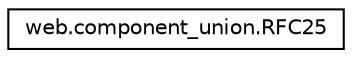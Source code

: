 digraph "Graphical Class Hierarchy"
{
  edge [fontname="Helvetica",fontsize="10",labelfontname="Helvetica",labelfontsize="10"];
  node [fontname="Helvetica",fontsize="10",shape=record];
  rankdir="LR";
  Node1 [label="web.component_union.RFC25",height=0.2,width=0.4,color="black", fillcolor="white", style="filled",URL="$classweb_1_1component__union_1_1_r_f_c25.html"];
}

